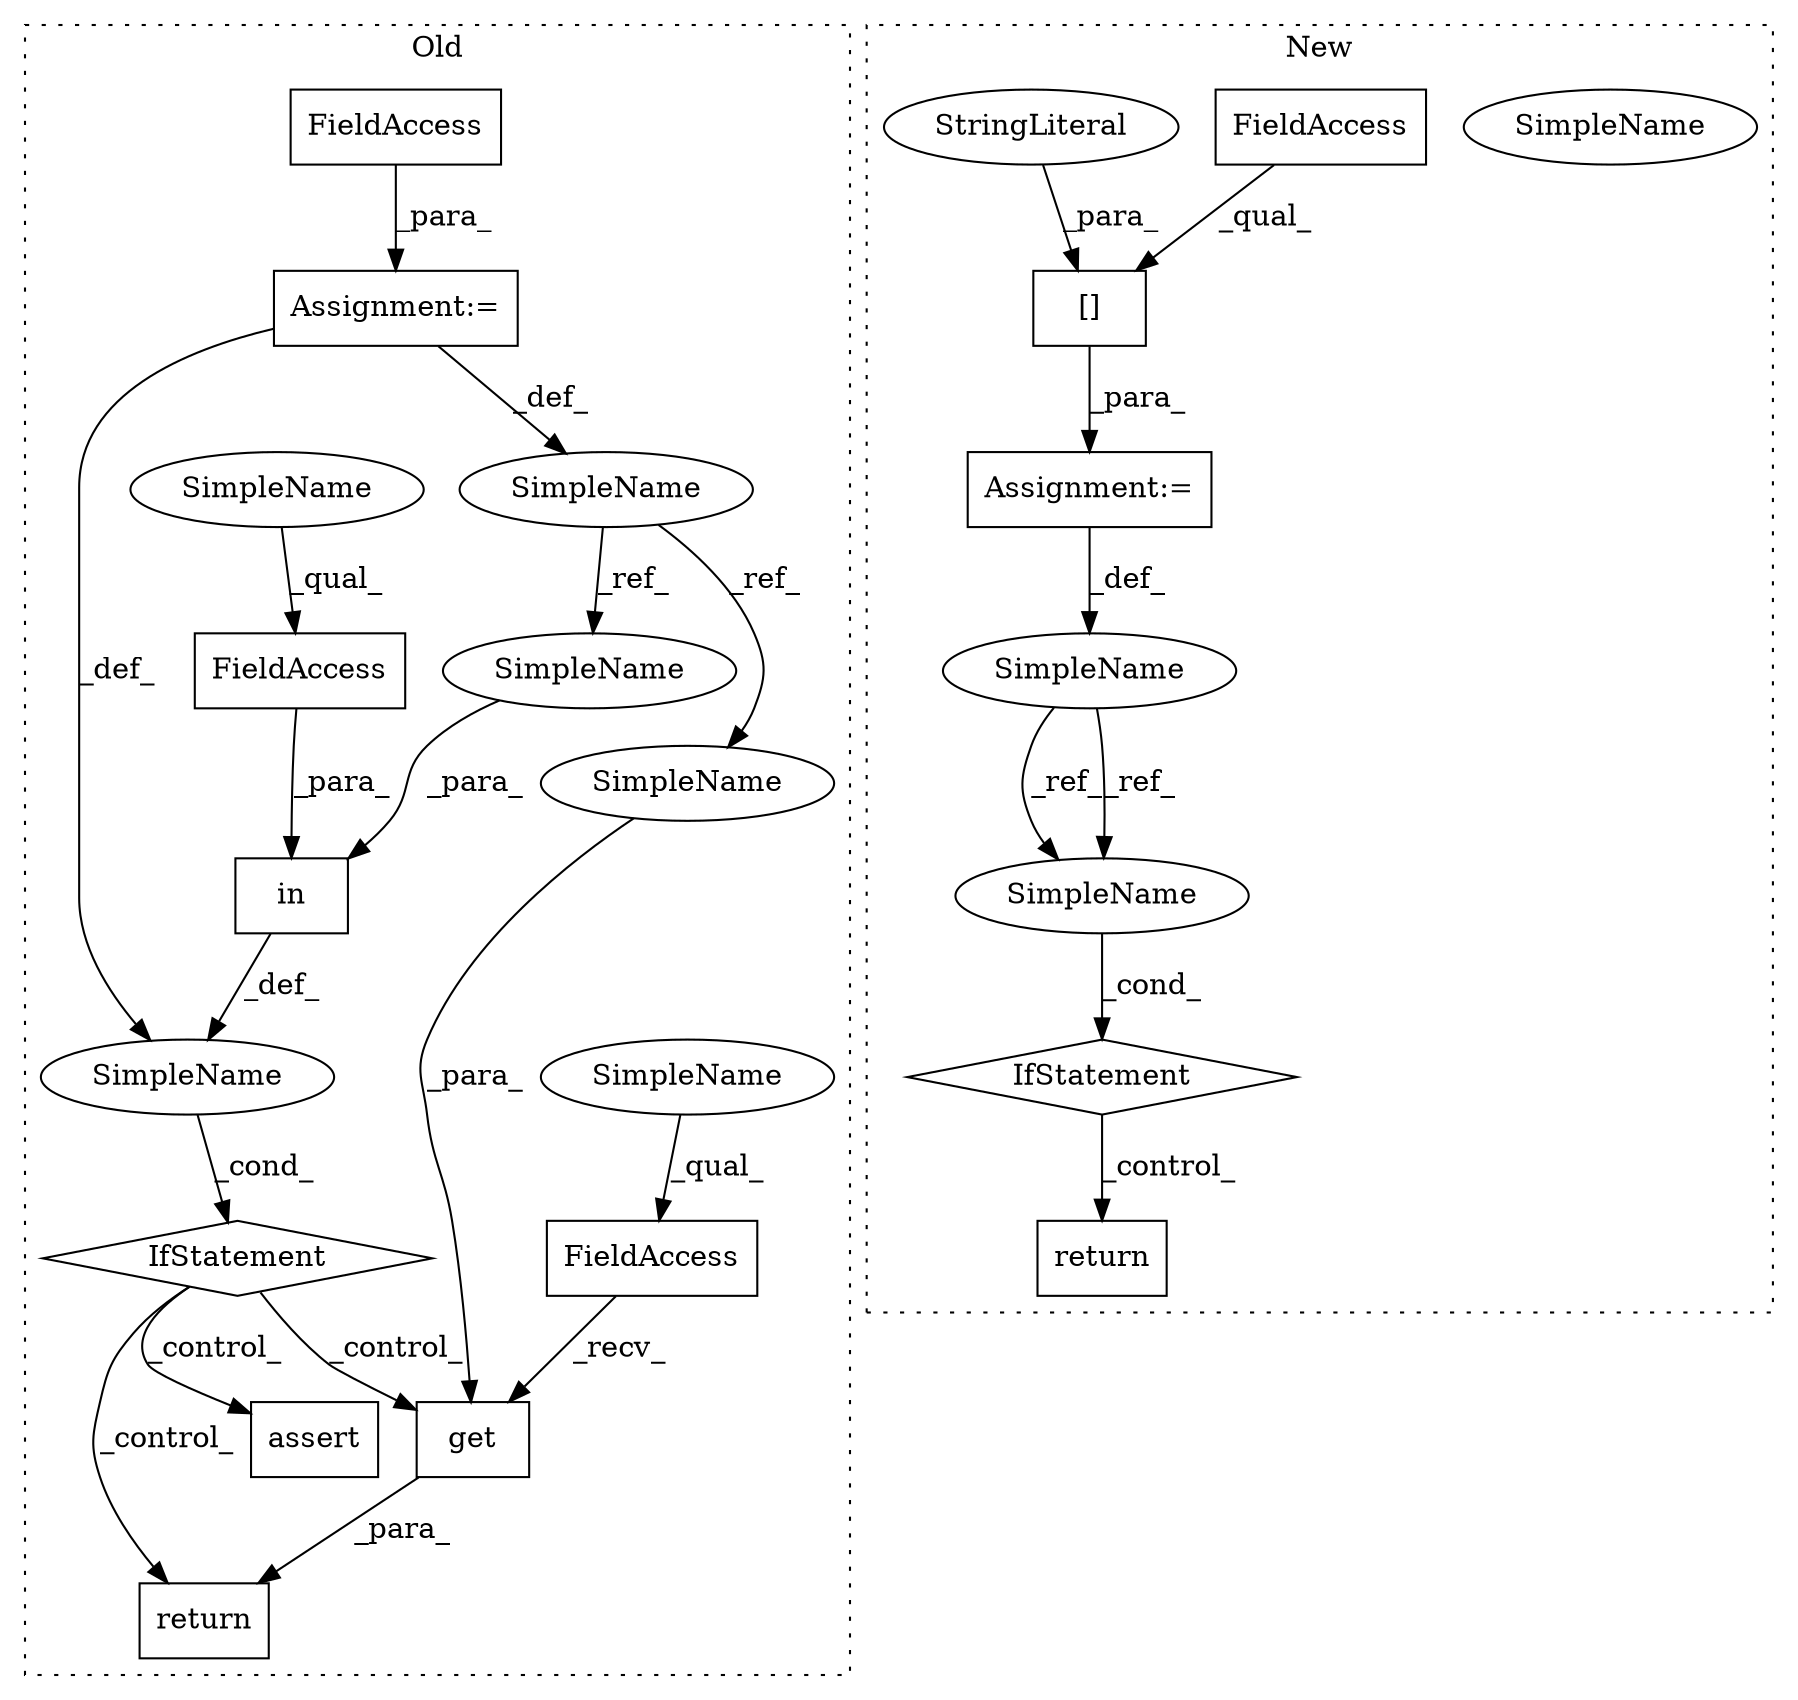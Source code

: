 digraph G {
subgraph cluster0 {
1 [label="in" a="105" s="5601" l="35" shape="box"];
3 [label="IfStatement" a="25" s="5593,5636" l="8,2" shape="diamond"];
4 [label="Assignment:=" a="7" s="5447" l="1" shape="box"];
7 [label="SimpleName" a="42" s="" l="" shape="ellipse"];
8 [label="return" a="41" s="5694" l="7" shape="box"];
9 [label="FieldAccess" a="22" s="5612" l="24" shape="box"];
10 [label="FieldAccess" a="22" s="5701" l="14" shape="box"];
12 [label="assert" a="6" s="5646" l="7" shape="box"];
13 [label="SimpleName" a="42" s="5440" l="7" shape="ellipse"];
14 [label="get" a="32" s="5716,5727" l="4,1" shape="box"];
15 [label="FieldAccess" a="22" s="5448" l="10" shape="box"];
21 [label="SimpleName" a="42" s="5720" l="7" shape="ellipse"];
22 [label="SimpleName" a="42" s="5601" l="7" shape="ellipse"];
23 [label="SimpleName" a="42" s="5701" l="4" shape="ellipse"];
24 [label="SimpleName" a="42" s="5612" l="4" shape="ellipse"];
label = "Old";
style="dotted";
}
subgraph cluster1 {
2 [label="return" a="41" s="5672" l="7" shape="box"];
5 [label="IfStatement" a="25" s="5645,5662" l="4,2" shape="diamond"];
6 [label="SimpleName" a="42" s="5497" l="13" shape="ellipse"];
11 [label="SimpleName" a="42" s="5649" l="13" shape="ellipse"];
16 [label="Assignment:=" a="7" s="5510" l="1" shape="box"];
17 [label="[]" a="2" s="5511,5533" l="7,1" shape="box"];
18 [label="FieldAccess" a="22" s="5511" l="6" shape="box"];
19 [label="StringLiteral" a="45" s="5518" l="15" shape="ellipse"];
20 [label="SimpleName" a="42" s="5649" l="13" shape="ellipse"];
label = "New";
style="dotted";
}
1 -> 7 [label="_def_"];
3 -> 8 [label="_control_"];
3 -> 14 [label="_control_"];
3 -> 12 [label="_control_"];
4 -> 7 [label="_def_"];
4 -> 13 [label="_def_"];
5 -> 2 [label="_control_"];
6 -> 20 [label="_ref_"];
6 -> 20 [label="_ref_"];
7 -> 3 [label="_cond_"];
9 -> 1 [label="_para_"];
10 -> 14 [label="_recv_"];
13 -> 21 [label="_ref_"];
13 -> 22 [label="_ref_"];
14 -> 8 [label="_para_"];
15 -> 4 [label="_para_"];
16 -> 6 [label="_def_"];
17 -> 16 [label="_para_"];
18 -> 17 [label="_qual_"];
19 -> 17 [label="_para_"];
20 -> 5 [label="_cond_"];
21 -> 14 [label="_para_"];
22 -> 1 [label="_para_"];
23 -> 10 [label="_qual_"];
24 -> 9 [label="_qual_"];
}